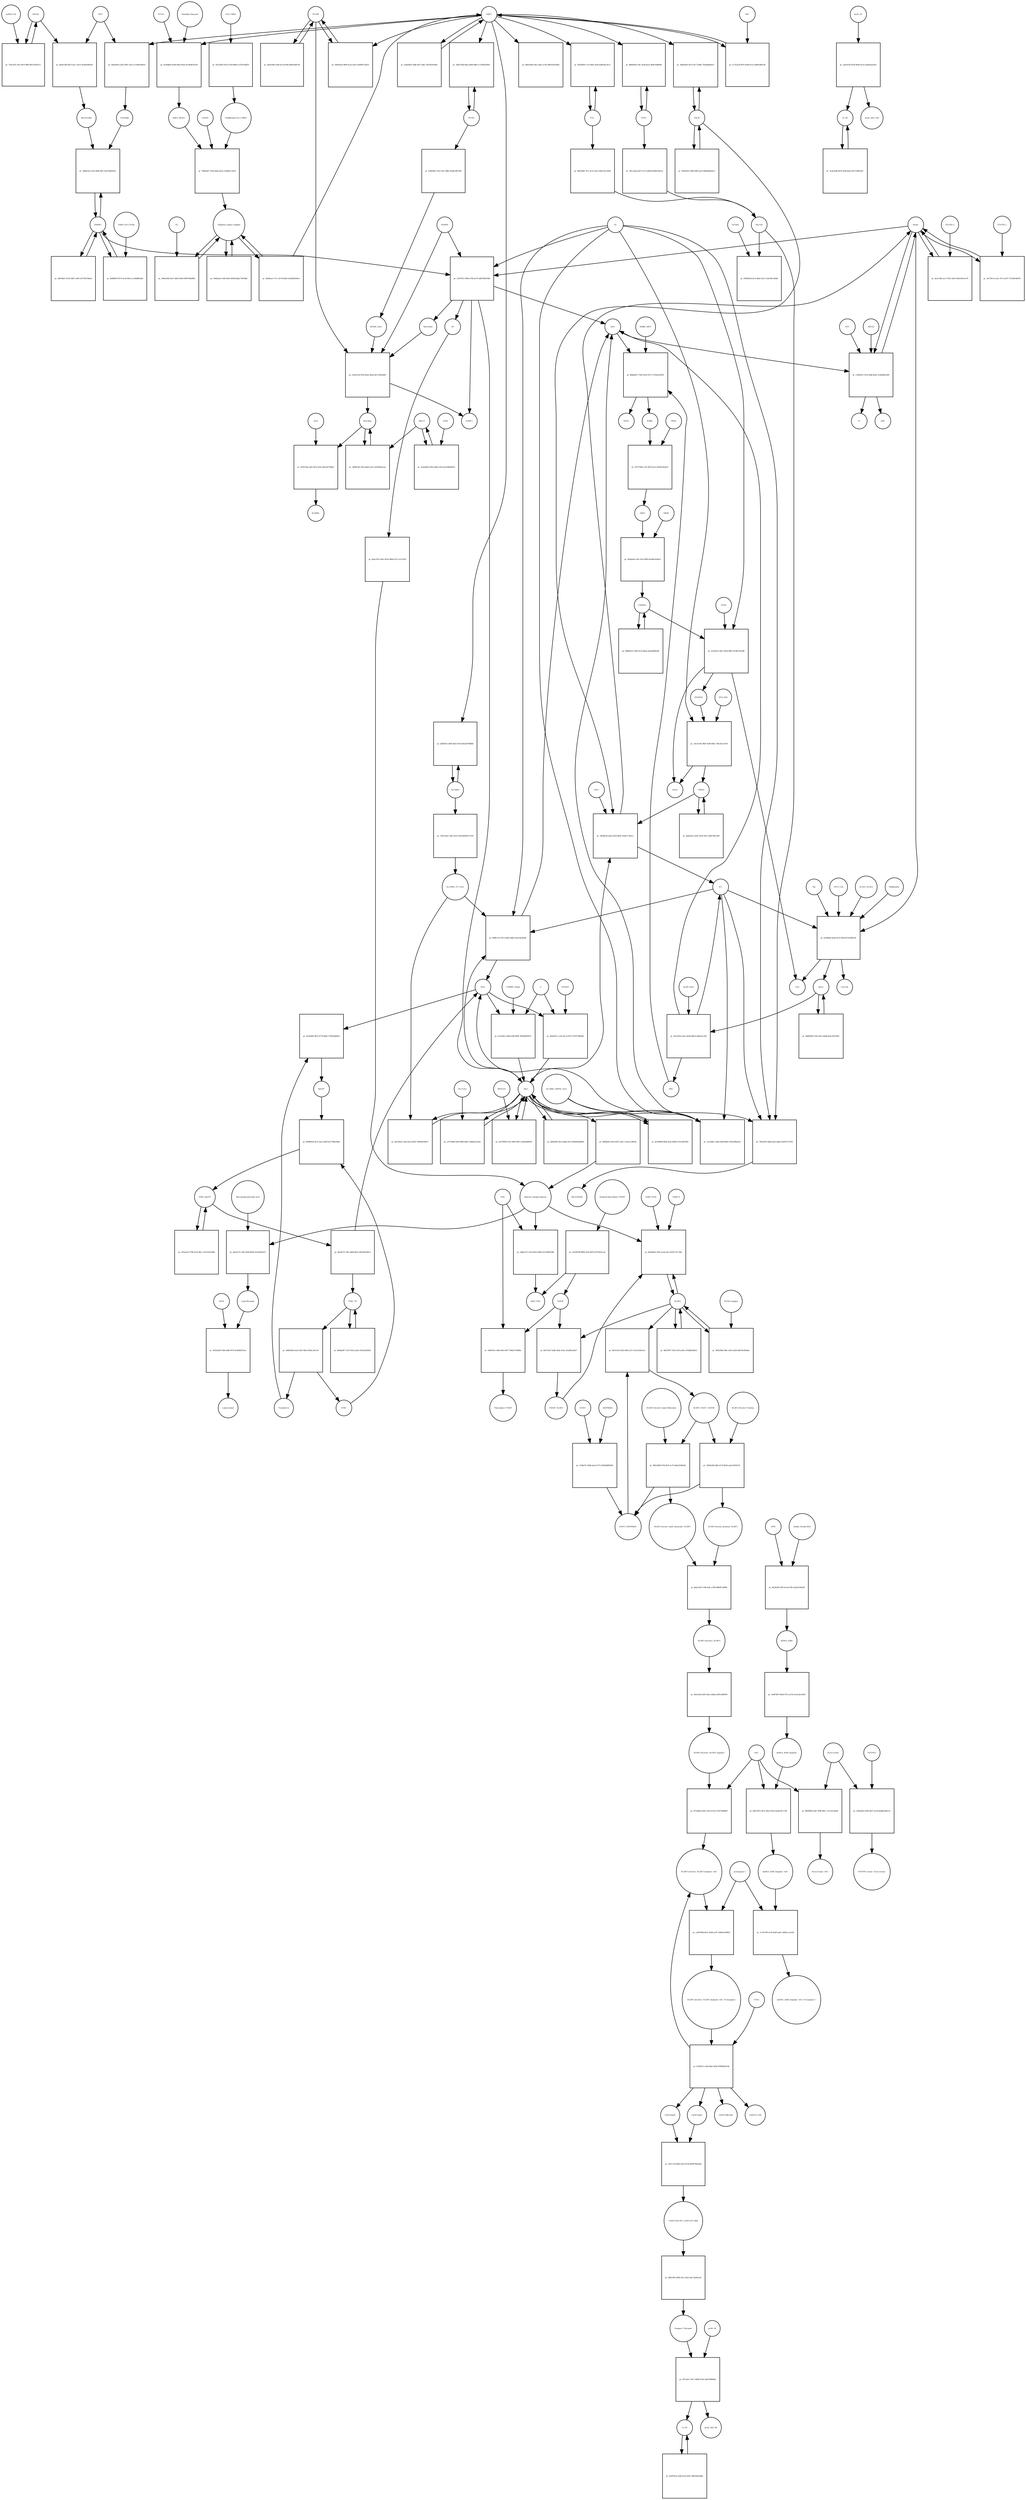 strict digraph  {
Heme [annotation="urn_miriam_obo.chebi_CHEBI%3A30413", bipartite=0, cls="simple chemical", fontsize=4, label=Heme, shape=circle];
"pr_523f7927-0994-47b6-be75-b4b7ff467b89" [annotation="", bipartite=1, cls=process, fontsize=4, label="pr_523f7927-0994-47b6-be75-b4b7ff467b89", shape=square];
Biliverdin [annotation="urn_miriam_obo.chebi_CHEBI%3A17033", bipartite=0, cls="simple chemical", fontsize=4, label=Biliverdin, shape=circle];
HMOX1 [annotation=urn_miriam_uniprot_P09601, bipartite=0, cls=macromolecule, fontsize=4, label=HMOX1, shape=circle];
O2 [annotation="urn_miriam_obo.chebi_CHEBI%3A15379", bipartite=0, cls="simple chemical", fontsize=4, label=O2, shape=circle];
NADPH [annotation="urn_miriam_obo.chebi_CHEBI%3A16474", bipartite=0, cls="simple chemical", fontsize=4, label=NADPH, shape=circle];
H2O [annotation="urn_miriam_obo.chebi_CHEBI%3A15377", bipartite=0, cls="simple chemical", fontsize=4, label=H2O, shape=circle];
"Fe2+" [annotation="urn_miriam_obo.chebi_CHEBI%3A29033", bipartite=0, cls="simple chemical", fontsize=4, label="Fe2+", shape=circle];
"NADP+" [annotation="urn_miriam_obo.chebi_CHEBI%3A18009", bipartite=0, cls="simple chemical", fontsize=4, label="NADP+", shape=circle];
CO [annotation="urn_miriam_obo.chebi_CHEBI%3A17245", bipartite=0, cls="simple chemical", fontsize=4, label=CO, shape=circle];
"pr_afce1382-ace7-4f12-9e91-926a30c6ce78" [annotation="", bipartite=1, cls=process, fontsize=4, label="pr_afce1382-ace7-4f12-9e91-926a30c6ce78", shape=square];
"FLVCR1-2" [annotation=urn_miriam_uniprot_Q9Y5Y0, bipartite=0, cls=macromolecule, fontsize=4, label="FLVCR1-2", shape=circle];
"pr_55d221a6-9109-4eb2-8eda-d9c78345afb0" [annotation="", bipartite=1, cls=process, fontsize=4, label="pr_55d221a6-9109-4eb2-8eda-d9c78345afb0", shape=square];
Bilirubin [annotation="urn_miriam_obo.chebi_CHEBI%3A16990", bipartite=0, cls="simple chemical", fontsize=4, label=Bilirubin, shape=circle];
BLVRB [annotation=urn_miriam_uniprot_P30043, bipartite=0, cls=macromolecule, fontsize=4, label=BLVRB, shape=circle];
"BLVRA_Zn2+" [annotation="urn_miriam_obo.chebi_CHEBI%3A29805|urn_miriam_uniprot_P53004", bipartite=0, cls=complex, fontsize=4, label="BLVRA_Zn2+", shape=circle];
"pr_390bf7db-241b-4dab-a3e5-5e5b3f0aa1ae" [annotation="", bipartite=1, cls=process, fontsize=4, label="pr_390bf7db-241b-4dab-a3e5-5e5b3f0aa1ae", shape=square];
ABCC1 [annotation=urn_miriam_uniprot_P02768, bipartite=0, cls=macromolecule, fontsize=4, label=ABCC1, shape=circle];
"pr_819237be-a4f2-407a-822e-68c4ef7546d1" [annotation="", bipartite=1, cls=process, fontsize=4, label="pr_819237be-a4f2-407a-822e-68c4ef7546d1", shape=square];
ALB [annotation=urn_miriam_uniprot_P02768, bipartite=0, cls=macromolecule, fontsize=4, label=ALB, shape=circle];
"ALB/BIL" [annotation="urn_miriam_uniprot_P02768|urn_miriam_obo.chebi_CHEBI%3A16990", bipartite=0, cls=complex, fontsize=4, label="ALB/BIL", shape=circle];
NRF2 [annotation="", bipartite=0, cls=macromolecule, fontsize=4, label=NRF2, shape=circle];
"pr_44ae85b3-e592-4967-a91e-211466149625" [annotation="", bipartite=1, cls=process, fontsize=4, label="pr_44ae85b3-e592-4967-a91e-211466149625", shape=square];
MAF [annotation=urn_miriam_uniprot_O75444, bipartite=0, cls=macromolecule, fontsize=4, label=MAF, shape=circle];
"Nrf2/Maf" [annotation="", bipartite=0, cls=complex, fontsize=4, label="Nrf2/Maf", shape=circle];
"pr_b4e0126b-0875-4ac1-a07e-9cfde456f293" [annotation="", bipartite=1, cls=process, fontsize=4, label="pr_b4e0126b-0875-4ac1-a07e-9cfde456f293", shape=square];
BACH1 [annotation=urn_miriam_uniprot_O14867, bipartite=0, cls=macromolecule, fontsize=4, label=BACH1, shape=circle];
"BACH1/Maf" [annotation="", bipartite=0, cls=complex, fontsize=4, label="BACH1/Maf", shape=circle];
"pr_7b3ce87a-3fcf-4b7f-98fb-9ff21545b7e1" [annotation="", bipartite=1, cls=process, fontsize=4, label="pr_7b3ce87a-3fcf-4b7f-98fb-9ff21545b7e1", shape=square];
"miRNA-155" [annotation=urn_miriam_ncbigene_406947, bipartite=0, cls="nucleic acid feature", fontsize=4, label="miRNA-155", shape=circle];
"pr_2bd6233e-e163-4fd6-9b57-b427d5ef024c" [annotation="", bipartite=1, cls=process, fontsize=4, label="pr_2bd6233e-e163-4fd6-9b57-b427d5ef024c", shape=square];
PRIN9 [annotation="urn_miriam_obo.chebi_CHEBI%3A15430", bipartite=0, cls="simple chemical", fontsize=4, label=PRIN9, shape=circle];
"pr_33f68e3b-a3b3-4238-9836-35a8c273d5c3" [annotation="", bipartite=1, cls=process, fontsize=4, label="pr_33f68e3b-a3b3-4238-9836-35a8c273d5c3", shape=square];
FECH [annotation=urn_miriam_uniprot_P22830, bipartite=0, cls=macromolecule, fontsize=4, label=FECH, shape=circle];
"Pb2+" [annotation="urn_miriam_obo.chebi_CHEBI%3A27889", bipartite=0, cls="simple chemical", fontsize=4, label="Pb2+", shape=circle];
"H+" [annotation="urn_miriam_obo.chebi_CHEBI%3A15378", bipartite=0, cls="simple chemical", fontsize=4, label="H+", shape=circle];
"SUCC-CoA" [annotation="urn_miriam_obo.chebi_CHEBI%3A57292", bipartite=0, cls="simple chemical", fontsize=4, label="SUCC-CoA", shape=circle];
"pr_0cf089ab-9aa8-4a76-9f83-ff124546fc85" [annotation="", bipartite=1, cls=process, fontsize=4, label="pr_0cf089ab-9aa8-4a76-9f83-ff124546fc85", shape=square];
dALA [annotation="urn_miriam_obo.chebi_CHEBI%3A356416", bipartite=0, cls="simple chemical", fontsize=4, label=dALA, shape=circle];
ALAS1_ALAS2 [annotation="urn_miriam_uniprot_P13196|urn_miriam_uniprot_P22557", bipartite=0, cls=complex, fontsize=4, label=ALAS1_ALAS2, shape=circle];
Panhematin [annotation="urn_miriam_obo.chebi_CHEBI%3A50385", bipartite=0, cls="simple chemical", fontsize=4, label=Panhematin, shape=circle];
Gly [annotation="urn_miriam_obo.chebi_CHEBI%3A57305", bipartite=0, cls="simple chemical", fontsize=4, label=Gly, shape=circle];
"CoA-SH" [annotation="urn_miriam_obo.chebi_CHEBI%3A15346", bipartite=0, cls="simple chemical", fontsize=4, label="CoA-SH", shape=circle];
CO2 [annotation="urn_miriam_obo.chebi_CHEBI%3A16526", bipartite=0, cls="simple chemical", fontsize=4, label=CO2, shape=circle];
"pr_b136d8eb-4548-4eba-99cb-4e14b4676c69" [annotation="", bipartite=1, cls=process, fontsize=4, label="pr_b136d8eb-4548-4eba-99cb-4e14b4676c69", shape=square];
KEAP1 [annotation=urn_miriam_uniprot_Q14145, bipartite=0, cls=macromolecule, fontsize=4, label=KEAP1, shape=circle];
NRF2_KEAP1 [annotation="urn_miriam_uniprot_Q14145|urn_miriam_uniprot_Q16236", bipartite=0, cls=complex, fontsize=4, label=NRF2_KEAP1, shape=circle];
"Dimethly fumarate" [annotation="urn_miriam_obo.chebi_CHEBI%3A76004", bipartite=0, cls="simple chemical", fontsize=4, label="Dimethly fumarate", shape=circle];
"Ubiquitin Ligase Complex" [annotation="urn_miriam_uniprot_Q14145|urn_miriam_uniprot_Q15843|urn_miriam_uniprot_Q13618|urn_miriam_uniprot_P62877|urn_miriam_uniprot_Q16236|urn_miriam_uniprot_P0CG48|urn_miriam_pubmed_19940261|urn_miriam_interpro_IPR000608", bipartite=0, cls=complex, fontsize=4, label="Ubiquitin Ligase Complex", shape=circle];
"pr_95dfaa4e-e3b6-401b-859d-64dac79d7b88" [annotation="", bipartite=1, cls=process, fontsize=4, label="pr_95dfaa4e-e3b6-401b-859d-64dac79d7b88", shape=square];
"pr_95a1d35e-a6e3-4a96-bf0b-fc4bbc8cc42f" [annotation="", bipartite=1, cls=process, fontsize=4, label="pr_95a1d35e-a6e3-4a96-bf0b-fc4bbc8cc42f", shape=square];
PBG [annotation="urn_miriam_obo.chebi_CHEBI%3A58126", bipartite=0, cls="simple chemical", fontsize=4, label=PBG, shape=circle];
"ALAD_Zn2+" [annotation="urn_miriam_uniprot_P13716|urn_miriam_obo.chebi_CHEBI%3A29105", bipartite=0, cls=complex, fontsize=4, label="ALAD_Zn2+", shape=circle];
"pr_8b6ba827-79e9-45c8-9273-17f5eb21d595" [annotation="", bipartite=1, cls=process, fontsize=4, label="pr_8b6ba827-79e9-45c8-9273-17f5eb21d595", shape=square];
HMBL [annotation="urn_miriam_obo.chebi_CHEBI%3A57845", bipartite=0, cls="simple chemical", fontsize=4, label=HMBL, shape=circle];
HMBS_DIPY [annotation="urn_miriam_obo.chebi_CHEBI%3A36319|urn_miriam_uniprot_P08397", bipartite=0, cls=complex, fontsize=4, label=HMBS_DIPY, shape=circle];
"NH4+" [annotation="urn_miriam_obo.chebi_CHEBI%3A28938", bipartite=0, cls="simple chemical", fontsize=4, label="NH4+", shape=circle];
"pr_d7077069-c105-4874-9ccf-6439553fed19" [annotation="", bipartite=1, cls=process, fontsize=4, label="pr_d7077069-c105-4874-9ccf-6439553fed19", shape=square];
URO3 [annotation="urn_miriam_obo.chebi_CHEBI%3A15437", bipartite=0, cls="simple chemical", fontsize=4, label=URO3, shape=circle];
UROS [annotation=urn_miriam_uniprot_P10746, bipartite=0, cls=macromolecule, fontsize=4, label=UROS, shape=circle];
"pr_043beda3-cf0c-43cf-80f0-dc00bc62d0cd" [annotation="", bipartite=1, cls=process, fontsize=4, label="pr_043beda3-cf0c-43cf-80f0-dc00bc62d0cd", shape=square];
COPRO3 [annotation="urn_miriam_obo.chebi_CHEBI%3A15439", bipartite=0, cls="simple chemical", fontsize=4, label=COPRO3, shape=circle];
UROD [annotation=urn_miriam_uniprot_P06132, bipartite=0, cls=macromolecule, fontsize=4, label=UROD, shape=circle];
"pr_5523a9c3-9d11-48cd-8897-8c4bf73fc486" [annotation="", bipartite=1, cls=process, fontsize=4, label="pr_5523a9c3-9d11-48cd-8897-8c4bf73fc486", shape=square];
PPGEN9 [annotation="urn_miriam_obo.chebi_CHEBI%3A15435", bipartite=0, cls="simple chemical", fontsize=4, label=PPGEN9, shape=circle];
CPOX [annotation=urn_miriam_uniprot_P36551, bipartite=0, cls=macromolecule, fontsize=4, label=CPOX, shape=circle];
H2O2 [annotation="urn_miriam_obo.chebi_CHEBI%3A16240", bipartite=0, cls="simple chemical", fontsize=4, label=H2O2, shape=circle];
"pr_1d11ac9b-38d7-4e86-8dee-7d6c26ca7614" [annotation="", bipartite=1, cls=process, fontsize=4, label="pr_1d11ac9b-38d7-4e86-8dee-7d6c26ca7614", shape=square];
PPO_FAD [annotation="urn_miriam_obo.chebi_CHEBI%3A16238|urn_miriam_uniprot_P50336", bipartite=0, cls=complex, fontsize=4, label=PPO_FAD, shape=circle];
"pr_2a4b3b03-2bd8-4ef7-abbc-203592910f0e" [annotation="", bipartite=1, cls=process, fontsize=4, label="pr_2a4b3b03-2bd8-4ef7-abbc-203592910f0e", shape=square];
"pr_6b000650-2302-4dc2-b448-4adc2f076562" [annotation="", bipartite=1, cls="uncertain process", fontsize=4, label="pr_6b000650-2302-4dc2-b448-4adc2f076562", shape=square];
"pr_08b8b102-23b9-4133-8ba6-aba5b00f6ed6" [annotation="", bipartite=1, cls="uncertain process", fontsize=4, label="pr_08b8b102-23b9-4133-8ba6-aba5b00f6ed6", shape=square];
"pr_da4a9e21-d391-4416-95ec-6d2676bc3ff0" [annotation="", bipartite=1, cls="uncertain process", fontsize=4, label="pr_da4a9e21-d391-4416-95ec-6d2676bc3ff0", shape=square];
"Poly-unsaturated fatty acid" [annotation="urn_miriam_obo.chebi_CHEBI%3A26208", bipartite=0, cls="simple chemical", fontsize=4, label="Poly-unsaturated fatty acid", shape=circle];
"pr_dee0c27c-43fa-4f50-8b58-1b31d3f2af31" [annotation="", bipartite=1, cls=process, fontsize=4, label="pr_dee0c27c-43fa-4f50-8b58-1b31d3f2af31", shape=square];
"Lipid Peroxide" [annotation="urn_miriam_obo.chebi_CHEBI%3A61051", bipartite=0, cls="simple chemical", fontsize=4, label="Lipid Peroxide", shape=circle];
"Reactive Oxygen Species" [annotation="urn_miriam_obo.chebi_CHEBI%3A26523", bipartite=0, cls="simple chemical", fontsize=4, label="Reactive Oxygen Species", shape=circle];
"pr_79dc853f-a6bd-43af-adb6-e03932710728" [annotation="", bipartite=1, cls=process, fontsize=4, label="pr_79dc853f-a6bd-43af-adb6-e03932710728", shape=square];
"Fe(3+)O(OH)" [annotation="urn_miriam_obo.chebi_CHEBI%3A78619", bipartite=0, cls="simple chemical", fontsize=4, label="Fe(3+)O(OH)", shape=circle];
Ferritin [annotation=urn_miriam_uniprot_P02794, bipartite=0, cls=complex, fontsize=4, label=Ferritin, shape=circle];
"pr_d012943a-18af-4ea5-bd7b-7d9902654e07" [annotation="", bipartite=1, cls=process, fontsize=4, label="pr_d012943a-18af-4ea5-bd7b-7d9902654e07", shape=square];
"SLC40A1_CP_Cu2+" [annotation="urn_miriam_uniprot_P00450|urn_miriam_uniprot_Q9NP59|urn_miriam_obo.chebi_CHEBI%3A29036", bipartite=0, cls=complex, fontsize=4, label="SLC40A1_CP_Cu2+", shape=circle];
"pr_0686c7e5-507a-4d20-bd6d-3a0124a3bedf" [annotation="", bipartite=1, cls=process, fontsize=4, label="pr_0686c7e5-507a-4d20-bd6d-3a0124a3bedf", shape=square];
"Fe3+" [annotation="urn_miriam_obo.chebi_CHEBI%3A29034", bipartite=0, cls="simple chemical", fontsize=4, label="Fe3+", shape=circle];
SLC40A1 [annotation=urn_miriam_ncbigene_30061, bipartite=0, cls="nucleic acid feature", fontsize=4, label=SLC40A1, shape=circle];
"pr_d2f828e1-d56f-4def-b350-a8ea8578b86b" [annotation="", bipartite=1, cls=process, fontsize=4, label="pr_d2f828e1-d56f-4def-b350-a8ea8578b86b", shape=square];
FTH1 [annotation=urn_miriam_ncbigene_2495, bipartite=0, cls="nucleic acid feature", fontsize=4, label=FTH1, shape=circle];
"pr_d8f693b4-cdf1-4cd6-ba2e-d69e16dffb64" [annotation="", bipartite=1, cls=process, fontsize=4, label="pr_d8f693b4-cdf1-4cd6-ba2e-d69e16dffb64", shape=square];
FTL [annotation=urn_miriam_ncbigene_2512, bipartite=0, cls="nucleic acid feature", fontsize=4, label=FTL, shape=circle];
"pr_5b545f84-7c14-4bfe-a628-4a8f50acde11" [annotation="", bipartite=1, cls=process, fontsize=4, label="pr_5b545f84-7c14-4bfe-a628-4a8f50acde11", shape=square];
"pr_29cca5ba-d427-4172-a808-fe09d210b31a" [annotation="", bipartite=1, cls=process, fontsize=4, label="pr_29cca5ba-d427-4172-a808-fe09d210b31a", shape=square];
"pr_6bd5280f-707c-4c15-a6ca-89ace4c1fe66" [annotation="", bipartite=1, cls=process, fontsize=4, label="pr_6bd5280f-707c-4c15-a6ca-89ace4c1fe66", shape=square];
"pr_83db18d3-a67e-4477-b08e-74a9da688cb7" [annotation="", bipartite=1, cls=process, fontsize=4, label="pr_83db18d3-a67e-4477-b08e-74a9da688cb7", shape=square];
"pr_fd01d545-c680-49f6-aac4-9bd83d6ede1e" [annotation="", bipartite=1, cls=process, fontsize=4, label="pr_fd01d545-c680-49f6-aac4-9bd83d6ede1e", shape=square];
"pr_09918b27-6310-4d07-a493-e6755972bba4" [annotation="", bipartite=1, cls=process, fontsize=4, label="pr_09918b27-6310-4d07-a493-e6755972bba4", shape=square];
BLVRA [annotation=urn_miriam_ncbigene_644, bipartite=0, cls="nucleic acid feature", fontsize=4, label=BLVRA, shape=circle];
"pr_28e672d6-0daa-4469-b8f4-1c10362e9954" [annotation="", bipartite=1, cls=process, fontsize=4, label="pr_28e672d6-0daa-4469-b8f4-1c10362e9954", shape=square];
"pr_60b39a1b-0649-4ca5-ba55-43409f7cb424" [annotation="", bipartite=1, cls=process, fontsize=4, label="pr_60b39a1b-0649-4ca5-ba55-43409f7cb424", shape=square];
"pr_a891e0df-5a48-4ce4-b186-b8f5fe4bf79a" [annotation="", bipartite=1, cls=process, fontsize=4, label="pr_a891e0df-5a48-4ce4-b186-b8f5fe4bf79a", shape=square];
"pr_43405bf3-76e5-41fc-988c-f6abe18b73b9" [annotation="", bipartite=1, cls=process, fontsize=4, label="pr_43405bf3-76e5-41fc-988c-f6abe18b73b9", shape=square];
"pr_53b7ea6e-c58e-431f-a328-bf59f43c7939" [annotation="", bipartite=1, cls=process, fontsize=4, label="pr_53b7ea6e-c58e-431f-a328-bf59f43c7939", shape=square];
"pr_916695a8-d1c0-4bee-b31c-524c9bc3a968" [annotation="", bipartite=1, cls=process, fontsize=4, label="pr_916695a8-d1c0-4bee-b31c-524c9bc3a968", shape=square];
NCOA4 [annotation=urn_miriam_uniprot_Q13772, bipartite=0, cls=macromolecule, fontsize=4, label=NCOA4, shape=circle];
"pr_01a1b9ce-0366-42bf-8f09-782b40982672" [annotation="", bipartite=1, cls=process, fontsize=4, label="pr_01a1b9ce-0366-42bf-8f09-782b40982672", shape=square];
CYBRD1_Heme [annotation="urn_miriam_uniprot_Q53TN4|urn_miriam_obo.chebi_CHEBI%3A30413", bipartite=0, cls=complex, fontsize=4, label=CYBRD1_Heme, shape=circle];
"e-" [annotation="urn_miriam_obo.chebi_CHEBI%3A10545", bipartite=0, cls="simple chemical", fontsize=4, label="e-", shape=circle];
"pr_1977666b-5af9-49b9-840e-33dbadcf243d" [annotation="", bipartite=1, cls=process, fontsize=4, label="pr_1977666b-5af9-49b9-840e-33dbadcf243d", shape=square];
SLC11A2 [annotation=urn_miriam_uniprot_P49281, bipartite=0, cls=macromolecule, fontsize=4, label=SLC11A2, shape=circle];
"pr_093e0260-7046-4d8f-957b-b33b46f535ca" [annotation="", bipartite=1, cls=process, fontsize=4, label="pr_093e0260-7046-4d8f-957b-b33b46f535ca", shape=square];
"Lipid alcohol" [annotation="urn_miriam_obo.chebi_CHEBI%3A24026", bipartite=0, cls="simple chemical", fontsize=4, label="Lipid alcohol", shape=circle];
GPX4 [annotation=urn_miriam_uniprot_P36969, bipartite=0, cls=macromolecule, fontsize=4, label=GPX4, shape=circle];
"pr_3bd98f50-9574-4c30-84ca-ec20668fc8fe" [annotation="", bipartite=1, cls=process, fontsize=4, label="pr_3bd98f50-9574-4c30-84ca-ec20668fc8fe", shape=square];
"SARS-CoV-2 Orf3a" [annotation="urn_miriam_uniprot_P0DTC3|urn_miriam_taxonomy_2697049", bipartite=0, cls=macromolecule, fontsize=4, label="SARS-CoV-2 Orf3a", shape=circle];
"pr_699be9ef-441d-4d75-a2bc-1c6ac2c9dcb6" [annotation="", bipartite=1, cls=process, fontsize=4, label="pr_699be9ef-441d-4d75-a2bc-1c6ac2c9dcb6", shape=square];
"pr_0e3e9abf-07b6-43d6-a7b2-6c612885d93d" [annotation="", bipartite=1, cls=process, fontsize=4, label="pr_0e3e9abf-07b6-43d6-a7b2-6c612885d93d", shape=square];
Orf9c [annotation=urn_miriam_taxonomy_2697049, bipartite=0, cls=macromolecule, fontsize=4, label=Orf9c, shape=circle];
CUL3_RBX1 [annotation="urn_miriam_uniprot_Q13618|urn_miriam_uniprot_P62877", bipartite=0, cls=complex, fontsize=4, label=CUL3_RBX1, shape=circle];
"pr_051f2485-e653-47e8-8b9d-1a7b70c0df3f" [annotation="", bipartite=1, cls=process, fontsize=4, label="pr_051f2485-e653-47e8-8b9d-1a7b70c0df3f", shape=square];
"Neddylated CUL3_RBX1" [annotation="urn_miriam_uniprot_Q15843|urn_miriam_uniprot_Q13618|urn_miriam_uniprot_P62877", bipartite=0, cls=complex, fontsize=4, label="Neddylated CUL3_RBX1", shape=circle];
"pr_d6616568-a4ec-4de3-a74a-089162019dd2" [annotation="", bipartite=1, cls=process, fontsize=4, label="pr_d6616568-a4ec-4de3-a74a-089162019dd2", shape=square];
"pr_7b8e6a67-2029-4ada-9ed1-e344d5cca6cd" [annotation="", bipartite=1, cls=process, fontsize=4, label="pr_7b8e6a67-2029-4ada-9ed1-e344d5cca6cd", shape=square];
CAND1 [annotation=urn_miriam_uniprot_Q86VP6, bipartite=0, cls=macromolecule, fontsize=4, label=CAND1, shape=circle];
E2 [annotation=urn_miriam_interpro_IPR000608, bipartite=0, cls=macromolecule, fontsize=4, label=E2, shape=circle];
"pr_566dc40b-9a27-4863-b200-f009798afd09" [annotation="", bipartite=1, cls=process, fontsize=4, label="pr_566dc40b-9a27-4863-b200-f009798afd09", shape=square];
"pr_ec791e29-067f-4c88-b7e3-ad08148f5c9f" [annotation="", bipartite=1, cls=process, fontsize=4, label="pr_ec791e29-067f-4c88-b7e3-ad08148f5c9f", shape=square];
PKC [annotation="urn_miriam_pubmed_12198130|urn_miriam_interpro_IPR012233", bipartite=0, cls=macromolecule, fontsize=4, label=PKC, shape=circle];
"pr_26178c5e-e2ec-4713-a457-7310281db7f0" [annotation="", bipartite=1, cls=process, fontsize=4, label="pr_26178c5e-e2ec-4713-a457-7310281db7f0", shape=square];
"FLVCR1-1" [annotation=urn_miriam_uniprot_Q9Y5Y0, bipartite=0, cls=macromolecule, fontsize=4, label="FLVCR1-1", shape=circle];
"pr_c50463e1-974e-40df-8a9e-5cde880a5e8f" [annotation="", bipartite=1, cls=process, fontsize=4, label="pr_c50463e1-974e-40df-8a9e-5cde880a5e8f", shape=square];
ABCG2 [annotation=urn_miriam_uniprot_Q9UNQ0, bipartite=0, cls="macromolecule multimer", fontsize=4, label=ABCG2, shape=circle];
ATP [annotation="urn_miriam_obo.chebi_CHEBI%3A30616", bipartite=0, cls="simple chemical", fontsize=4, label=ATP, shape=circle];
Pi [annotation="urn_miriam_obo.chebi_CHEBI%3A18367", bipartite=0, cls="simple chemical", fontsize=4, label=Pi, shape=circle];
ADP [annotation="urn_miriam_obo.chebi_CHEBI%3A456216", bipartite=0, cls="simple chemical", fontsize=4, label=ADP, shape=circle];
"pr_621f9908-0964-4a2e-84d0-fc7bc4287665" [annotation="", bipartite=1, cls=process, fontsize=4, label="pr_621f9908-0964-4a2e-84d0-fc7bc4287665", shape=square];
"SLC40A1_HEPH_Cu2+" [annotation="urn_miriam_uniprot_Q9BQS7|urn_miriam_uniprot_Q9NP59|urn_miriam_obo.chebi_CHEBI%3A28694", bipartite=0, cls=complex, fontsize=4, label="SLC40A1_HEPH_Cu2+", shape=circle];
"pr_ce1ab8ec-3ab8-4e4d-88b1-4339cdfbe0a5" [annotation="", bipartite=1, cls=process, fontsize=4, label="pr_ce1ab8ec-3ab8-4e4d-88b1-4339cdfbe0a5", shape=square];
"pr_433afb85-db70-4776-8b65-17fb924db935" [annotation="", bipartite=1, cls=process, fontsize=4, label="pr_433afb85-db70-4776-8b65-17fb924db935", shape=square];
Transferrin [annotation=urn_miriam_uniprot_P02787, bipartite=0, cls=macromolecule, fontsize=4, label=Transferrin, shape=circle];
holoTF [annotation="urn_miriam_uniprot_P02787|urn_miriam_obo.chebi_CHEBI%3A29034", bipartite=0, cls=complex, fontsize=4, label=holoTF, shape=circle];
TFRC [annotation=urn_miriam_uniprot_P02786, bipartite=0, cls="macromolecule multimer", fontsize=4, label=TFRC, shape=circle];
"pr_960809d3-0a7e-4aca-83f8-d2c799da2bd6" [annotation="", bipartite=1, cls=process, fontsize=4, label="pr_960809d3-0a7e-4aca-83f8-d2c799da2bd6", shape=square];
TFRC_holoTF [annotation="urn_miriam_uniprot_P02787|urn_miriam_obo.chebi_CHEBI%3A29034|urn_miriam_uniprot_P02786", bipartite=0, cls=complex, fontsize=4, label=TFRC_holoTF, shape=circle];
"pr_307aee41-f798-4322-8fec-c97e35523089" [annotation="", bipartite=1, cls=process, fontsize=4, label="pr_307aee41-f798-4322-8fec-c97e35523089", shape=square];
"pr_08cd0727-5ffa-469d-bb12-45055919dfc3" [annotation="", bipartite=1, cls=process, fontsize=4, label="pr_08cd0727-5ffa-469d-bb12-45055919dfc3", shape=square];
TFRC_TF [annotation="urn_miriam_uniprot_P02787|urn_miriam_uniprot_P02786", bipartite=0, cls=complex, fontsize=4, label=TFRC_TF, shape=circle];
"pr_492b267c-1c65-42c3-8374-3761f74964d0" [annotation="", bipartite=1, cls=process, fontsize=4, label="pr_492b267c-1c65-42c3-8374-3761f74964d0", shape=square];
STEAP3 [annotation=urn_miriam_uniprot_Q658P3, bipartite=0, cls=macromolecule, fontsize=4, label=STEAP3, shape=circle];
"pr_dc070699-c913-4962-9ff2-c5a6e6b965d7" [annotation="", bipartite=1, cls=process, fontsize=4, label="pr_dc070699-c913-4962-9ff2-c5a6e6b965d7", shape=square];
MCOLN1 [annotation=urn_miriam_uniprot_Q9GZU1, bipartite=0, cls=macromolecule, fontsize=4, label=MCOLN1, shape=circle];
"pr_d0b283f2-0fc9-4d4a-8a7d-094d39a408ed" [annotation="", bipartite=1, cls=process, fontsize=4, label="pr_d0b283f2-0fc9-4d4a-8a7d-094d39a408ed", shape=square];
"pr_be68a087-7e87-4525-a9a4-23f35a839d16" [annotation="", bipartite=1, cls=process, fontsize=4, label="pr_be68a087-7e87-4525-a9a4-23f35a839d16", shape=square];
"pr_a49d356d-5ea0-42b7-8fe4-93f8c3efc351" [annotation="", bipartite=1, cls=process, fontsize=4, label="pr_a49d356d-5ea0-42b7-8fe4-93f8c3efc351", shape=square];
"pr_3bd3faa1-171c-4178-8a96-e3a0482294e4" [annotation="", bipartite=1, cls=process, fontsize=4, label="pr_3bd3faa1-171c-4178-8a96-e3a0482294e4", shape=square];
"Oxidized thioredoxin_TXNIP" [annotation="urn_miriam_uniprot_P10599|urn_miriam_uniprot_Q9H3M7", bipartite=0, cls=complex, fontsize=4, label="Oxidized thioredoxin_TXNIP", shape=circle];
"pr_43189798-8999-435f-9876-91f7faf2eca4" [annotation="", bipartite=1, cls=process, fontsize=4, label="pr_43189798-8999-435f-9876-91f7faf2eca4", shape=square];
TXNIP [annotation=urn_miriam_uniprot_Q9H3M7, bipartite=0, cls=macromolecule, fontsize=4, label=TXNIP, shape=circle];
"2xHC-TXN" [annotation=urn_miriam_uniprot_P10599, bipartite=0, cls=macromolecule, fontsize=4, label="2xHC-TXN", shape=circle];
NLRP3 [annotation=urn_miriam_uniprot_Q96P20, bipartite=0, cls=macromolecule, fontsize=4, label=NLRP3, shape=circle];
"pr_3f8229db-59bc-4e05-ad24-64b701d936ab" [annotation="", bipartite=1, cls=process, fontsize=4, label="pr_3f8229db-59bc-4e05-ad24-64b701d936ab", shape=square];
"Nf-KB Complex" [annotation="urn_miriam_uniprot_P19838|urn_miriam_uniprot_Q04206|urn_miriam_uniprot_Q00653", bipartite=0, cls=complex, fontsize=4, label="Nf-KB Complex", shape=circle];
"pr_46b7f907-5433-427d-a64c-b7d2f8a64812" [annotation="", bipartite=1, cls=process, fontsize=4, label="pr_46b7f907-5433-427d-a64c-b7d2f8a64812", shape=square];
TXN [annotation=urn_miriam_uniprot_P10599, bipartite=0, cls=macromolecule, fontsize=4, label=TXN, shape=circle];
"pr_a0bbc227-c916-4b52-9440-d7533069199e" [annotation="", bipartite=1, cls=process, fontsize=4, label="pr_a0bbc227-c916-4b52-9440-d7533069199e", shape=square];
"pr_43861f5e-c884-44c0-9d77-98d317f3896e" [annotation="", bipartite=1, cls=process, fontsize=4, label="pr_43861f5e-c884-44c0-9d77-98d317f3896e", shape=square];
Thioredoxin_TXNIP [annotation="urn_miriam_uniprot_P10599|urn_miriam_uniprot_Q9H3M7", bipartite=0, cls=complex, fontsize=4, label=Thioredoxin_TXNIP, shape=circle];
HSP90AB1 [annotation=urn_miriam_uniprot_P08238, bipartite=0, cls=macromolecule, fontsize=4, label=HSP90AB1, shape=circle];
"pr_c108a7f1-4084-4aa2-b172-8290d4885b99" [annotation="", bipartite=1, cls=process, fontsize=4, label="pr_c108a7f1-4084-4aa2-b172-8290d4885b99", shape=square];
SUGT1 [annotation=urn_miriam_uniprot_Q9Y2Z0, bipartite=0, cls=macromolecule, fontsize=4, label=SUGT1, shape=circle];
SUGT1_HSP90AB1 [annotation="urn_miriam_uniprot_P08238|urn_miriam_uniprot_Q9Y2Z0", bipartite=0, cls=complex, fontsize=4, label=SUGT1_HSP90AB1, shape=circle];
"pr_8013cf2f-2624-4d9f-a257-a1bc20342c01" [annotation="", bipartite=1, cls=process, fontsize=4, label="pr_8013cf2f-2624-4d9f-a257-a1bc20342c01", shape=square];
NLRP3_SUGT1_HSP90 [annotation="urn_miriam_uniprot_P08238|urn_miriam_uniprot_Q96P20|urn_miriam_uniprot_Q9Y2Z0", bipartite=0, cls=complex, fontsize=4, label=NLRP3_SUGT1_HSP90, shape=circle];
"pr_b027e267-d28e-40dc-9cdc-e5af9fae4d37" [annotation="", bipartite=1, cls=process, fontsize=4, label="pr_b027e267-d28e-40dc-9cdc-e5af9fae4d37", shape=square];
TXNIP_NLRP3 [annotation="urn_miriam_uniprot_Q9H3M7|urn_miriam_uniprot_Q96P20", bipartite=0, cls=complex, fontsize=4, label=TXNIP_NLRP3, shape=circle];
"NLRP3 Elicitor Proteins" [annotation="urn_miriam_uniprot_P05067|urn_miriam_uniprot_P09616", bipartite=0, cls=macromolecule, fontsize=4, label="NLRP3 Elicitor Proteins", shape=circle];
"pr_5269cb99-bdf2-417d-8b20-eabc30d7b191" [annotation="", bipartite=1, cls=process, fontsize=4, label="pr_5269cb99-bdf2-417d-8b20-eabc30d7b191", shape=square];
"NLRP3 elicitor proteins_NLRP3" [annotation="urn_miriam_uniprot_P09616|urn_miriam_uniprot_P05067|urn_miriam_uniprot_Q96P20", bipartite=0, cls=complex, fontsize=4, label="NLRP3 elicitor proteins_NLRP3", shape=circle];
"NLRP3 Elicitor Small Molecules" [annotation="urn_miriam_obo.chebi_CHEBI%3A46661|urn_miriam_obo.chebi_CHEBI%3A16336|urn_miriam_obo.chebi_CHEBI%3A30563", bipartite=0, cls="simple chemical", fontsize=4, label="NLRP3 Elicitor Small Molecules", shape=circle];
"pr_8d033608-67fd-4b7f-ac79-a8fa291865dc" [annotation="", bipartite=1, cls=process, fontsize=4, label="pr_8d033608-67fd-4b7f-ac79-a8fa291865dc", shape=square];
"NLRP3 elicitor small molecules_NLRP3" [annotation="urn_miriam_obo.chebi_CHEBI%3A46661|urn_miriam_obo.chebi_CHEBI%3A16336|urn_miriam_obo.chebi_CHEBI%3A30563|urn_miriam_uniprot_Q96P20", bipartite=0, cls=complex, fontsize=4, label="NLRP3 elicitor small molecules_NLRP3", shape=circle];
"pr_bda3c42f-7c88-4e6c-a7b0-898effc3b885" [annotation="", bipartite=1, cls=process, fontsize=4, label="pr_bda3c42f-7c88-4e6c-a7b0-898effc3b885", shape=square];
"NLRP3 elicitors_NLRP3" [annotation="urn_miriam_uniprot_P05067|urn_miriam_uniprot_P09616|urn_miriam_uniprot_P08238|urn_miriam_uniprot_Q96P20|urn_miriam_uniprot_Q9Y2Z0|urn_miriam_obo.chebi_CHEBI%3A46661|urn_miriam_obo.chebi_CHEBI%3A16336|urn_miriam_obo.chebi_CHEBI%3A30563", bipartite=0, cls=complex, fontsize=4, label="NLRP3 elicitors_NLRP3", shape=circle];
"pr_3bcf2a5d-a843-4bce-bbdd-a28fce0d9249" [annotation="", bipartite=1, cls=process, fontsize=4, label="pr_3bcf2a5d-a843-4bce-bbdd-a28fce0d9249", shape=square];
"NLRP3 elicitors_NLRP3 oligomer" [annotation="urn_miriam_obo.chebi_CHEBI%3A36080", bipartite=0, cls="complex multimer", fontsize=4, label="NLRP3 elicitors_NLRP3 oligomer", shape=circle];
"pr_d75a68cd-4501-42e3-b7ed-27d5720480d7" [annotation="", bipartite=1, cls=process, fontsize=4, label="pr_d75a68cd-4501-42e3-b7ed-27d5720480d7", shape=square];
ASC [annotation=urn_miriam_uniprot_Q9ULZ3, bipartite=0, cls=macromolecule, fontsize=4, label=ASC, shape=circle];
"NLRP3 elicitors_NLRP3 oligomer_ASC" [annotation="urn_miriam_uniprot_Q9ULZ3|urn_miriam_obo.chebi_CHEBI%3A36080", bipartite=0, cls="complex multimer", fontsize=4, label="NLRP3 elicitors_NLRP3 oligomer_ASC", shape=circle];
"pr_c28070b8-823c-454d-ac87-5448ec059829" [annotation="", bipartite=1, cls=process, fontsize=4, label="pr_c28070b8-823c-454d-ac87-5448ec059829", shape=square];
"proCaspase-1" [annotation=urn_miriam_uniprot_P29466, bipartite=0, cls=macromolecule, fontsize=4, label="proCaspase-1", shape=circle];
"NLRP3 elicitors_NLRP3 oligomer_ASC_Procaspase1" [annotation="urn_miriam_uniprot_P29466|urn_miriam_uniprot_Q9ULZ3", bipartite=0, cls="complex multimer", fontsize=4, label="NLRP3 elicitors_NLRP3 oligomer_ASC_Procaspase1", shape=circle];
"pr_98509f8e-a067-4f06-9f6c-c37ce5c4426e" [annotation="", bipartite=1, cls=process, fontsize=4, label="pr_98509f8e-a067-4f06-9f6c-c37ce5c4426e", shape=square];
"Pyrin trimer" [annotation=urn_miriam_uniprot_O15553, bipartite=0, cls=complex, fontsize=4, label="Pyrin trimer", shape=circle];
"Pyrin trimer_ASC" [annotation="urn_miriam_uniprot_O15553|urn_miriam_uniprot_Q9ULZ3", bipartite=0, cls=complex, fontsize=4, label="Pyrin trimer_ASC", shape=circle];
"pr_e38cbe62-e995-4837-aa18-8abbb1b6fc1b" [annotation="", bipartite=1, cls=process, fontsize=4, label="pr_e38cbe62-e995-4837-aa18-8abbb1b6fc1b", shape=square];
PSTPIP1 [annotation=urn_miriam_uniprot_O43586, bipartite=0, cls="macromolecule multimer", fontsize=4, label=PSTPIP1, shape=circle];
"PSTPIP1 trimer_Pyrin trimer" [annotation="urn_miriam_uniprot_O15553|urn_miriam_uniprot_O43586", bipartite=0, cls=complex, fontsize=4, label="PSTPIP1 trimer_Pyrin trimer", shape=circle];
"Double Strand DNA" [annotation="urn_miriam_obo.chebi_CHEBI%3A16991", bipartite=0, cls="simple chemical", fontsize=4, label="Double Strand DNA", shape=circle];
"pr_8fa3b343-0f2f-4ce4-b79b-32ab214da5f0" [annotation="", bipartite=1, cls=process, fontsize=4, label="pr_8fa3b343-0f2f-4ce4-b79b-32ab214da5f0", shape=square];
dsDNA_AIM2 [annotation="urn_miriam_obo.chebi_CHEBI%3A16991|urn_miriam_uniprot_O14862", bipartite=0, cls=complex, fontsize=4, label=dsDNA_AIM2, shape=circle];
AIM2 [annotation=urn_miriam_uniprot_O14862, bipartite=0, cls=macromolecule, fontsize=4, label=AIM2, shape=circle];
"pr_3a9d7b87-8e6d-472c-aa76-e2cbcda1d302" [annotation="", bipartite=1, cls=process, fontsize=4, label="pr_3a9d7b87-8e6d-472c-aa76-e2cbcda1d302", shape=square];
"dsDNA_AIM2 oligomer" [annotation="urn_miriam_obo.chebi_CHEBI%3A36080", bipartite=0, cls=complex, fontsize=4, label="dsDNA_AIM2 oligomer", shape=circle];
"pr_9b67567e-907e-44a3-9554-6aa8a78c17da" [annotation="", bipartite=1, cls=process, fontsize=4, label="pr_9b67567e-907e-44a3-9554-6aa8a78c17da", shape=square];
"dsDNA_AIM2 oligomer_ASC" [annotation="urn_miriam_obo.chebi_CHEBI%3A36080|urn_miriam_uniprot_Q9ULZ3", bipartite=0, cls=complex, fontsize=4, label="dsDNA_AIM2 oligomer_ASC", shape=circle];
"pr_11101789-e139-4b20-ade2-366d1ccee530" [annotation="", bipartite=1, cls=process, fontsize=4, label="pr_11101789-e139-4b20-ade2-366d1ccee530", shape=square];
"dsDNA_AIM2 oligomer_ASC_Procaspase-1" [annotation="", bipartite=0, cls=complex, fontsize=4, label="dsDNA_AIM2 oligomer_ASC_Procaspase-1", shape=circle];
"pr_f5338e51-e5bf-48ae-8abf-0308962bcf3b" [annotation="", bipartite=1, cls=process, fontsize=4, label="pr_f5338e51-e5bf-48ae-8abf-0308962bcf3b", shape=square];
"CASP1(p20)" [annotation=urn_miriam_uniprot_P29466, bipartite=0, cls=macromolecule, fontsize=4, label="CASP1(p20)", shape=circle];
CTSG [annotation=urn_miriam_uniprot_P08311, bipartite=0, cls=macromolecule, fontsize=4, label=CTSG, shape=circle];
"CASP1(298-316)" [annotation=urn_miriam_uniprot_P29466, bipartite=0, cls=macromolecule, fontsize=4, label="CASP1(298-316)", shape=circle];
"CASP1(1-119)" [annotation=urn_miriam_uniprot_P29466, bipartite=0, cls=macromolecule, fontsize=4, label="CASP1(1-119)", shape=circle];
"CASP1(p10)" [annotation=urn_miriam_uniprot_P29466, bipartite=0, cls=macromolecule, fontsize=4, label="CASP1(p10)", shape=circle];
"pr_2b37c7fd-dbf4-4014-b758-8b05f7b9a9ad" [annotation="", bipartite=1, cls=process, fontsize=4, label="pr_2b37c7fd-dbf4-4014-b758-8b05f7b9a9ad", shape=square];
"CASP1(120-197)_CASP1(317-404)" [annotation=urn_miriam_uniprot_P29466, bipartite=0, cls=complex, fontsize=4, label="CASP1(120-197)_CASP1(317-404)", shape=circle];
"pr_908c2ff4-d398-41fc-93aa-9dc13a00acd2" [annotation="", bipartite=1, cls=process, fontsize=4, label="pr_908c2ff4-d398-41fc-93aa-9dc13a00acd2", shape=square];
"Caspase-1 Tetramer" [annotation=urn_miriam_uniprot_P29466, bipartite=0, cls="complex multimer", fontsize=4, label="Caspase-1 Tetramer", shape=circle];
"proIL-1B" [annotation=urn_miriam_uniprot_P01584, bipartite=0, cls=macromolecule, fontsize=4, label="proIL-1B", shape=circle];
"pr_aae0163f-6238-4820-bc1b-a2fdd1ab2432" [annotation="", bipartite=1, cls=process, fontsize=4, label="pr_aae0163f-6238-4820-bc1b-a2fdd1ab2432", shape=square];
"IL-1B" [annotation=urn_miriam_uniprot_P01584, bipartite=0, cls=macromolecule, fontsize=4, label="IL-1B", shape=circle];
"proIL-1B(1-116)" [annotation=urn_miriam_uniprot_P01584, bipartite=0, cls=macromolecule, fontsize=4, label="proIL-1B(1-116)", shape=circle];
"pr_3e3a3a48-b970-43bf-8a4a-4971148016a7" [annotation="", bipartite=1, cls="omitted process", fontsize=4, label="pr_3e3a3a48-b970-43bf-8a4a-4971148016a7", shape=square];
"pr_4024d95a-3d55-4ca6-a4c5-d52f173c756d" [annotation="", bipartite=1, cls=process, fontsize=4, label="pr_4024d95a-3d55-4ca6-a4c5-d52f173c756d", shape=square];
"SARS E" [annotation=urn_miriam_uniprot_P59637, bipartite=0, cls=macromolecule, fontsize=4, label="SARS E", shape=circle];
"SARS Orf3a" [annotation=urn_miriam_uniprot_P59632, bipartite=0, cls=macromolecule, fontsize=4, label="SARS Orf3a", shape=circle];
"proIL-18" [annotation=urn_miriam_uniprot_Q14116, bipartite=0, cls=macromolecule, fontsize=4, label="proIL-18", shape=circle];
"pr_f67cd2e7-44c1-4068-97e8-1dd3769f464a" [annotation="", bipartite=1, cls=process, fontsize=4, label="pr_f67cd2e7-44c1-4068-97e8-1dd3769f464a", shape=square];
"IL-18" [annotation=urn_miriam_uniprot_Q14116, bipartite=0, cls=macromolecule, fontsize=4, label="IL-18", shape=circle];
"proIL-18(1-36)" [annotation=urn_miriam_uniprot_Q14116, bipartite=0, cls=macromolecule, fontsize=4, label="proIL-18(1-36)", shape=circle];
"pr_61d076cb-a1b6-4225-b59c-28f03561bdb0" [annotation="", bipartite=1, cls="omitted process", fontsize=4, label="pr_61d076cb-a1b6-4225-b59c-28f03561bdb0", shape=square];
"pr_8aee1631-40e2-467d-984d-357cc5115520" [annotation="", bipartite=1, cls=process, fontsize=4, label="pr_8aee1631-40e2-467d-984d-357cc5115520", shape=square];
Heme -> "pr_523f7927-0994-47b6-be75-b4b7ff467b89"  [annotation="", interaction_type=consumption];
Heme -> "pr_afce1382-ace7-4f12-9e91-926a30c6ce78"  [annotation="", interaction_type=consumption];
Heme -> "pr_0cf089ab-9aa8-4a76-9f83-ff124546fc85"  [annotation=urn_miriam_pubmed_25446301, interaction_type=inhibition];
Heme -> "pr_26178c5e-e2ec-4713-a457-7310281db7f0"  [annotation="", interaction_type=consumption];
Heme -> "pr_c50463e1-974e-40df-8a9e-5cde880a5e8f"  [annotation="", interaction_type=consumption];
"pr_523f7927-0994-47b6-be75-b4b7ff467b89" -> Biliverdin  [annotation="", interaction_type=production];
"pr_523f7927-0994-47b6-be75-b4b7ff467b89" -> H2O  [annotation="", interaction_type=production];
"pr_523f7927-0994-47b6-be75-b4b7ff467b89" -> "Fe2+"  [annotation="", interaction_type=production];
"pr_523f7927-0994-47b6-be75-b4b7ff467b89" -> "NADP+"  [annotation="", interaction_type=production];
"pr_523f7927-0994-47b6-be75-b4b7ff467b89" -> CO  [annotation="", interaction_type=production];
Biliverdin -> "pr_55d221a6-9109-4eb2-8eda-d9c78345afb0"  [annotation="", interaction_type=consumption];
HMOX1 -> "pr_523f7927-0994-47b6-be75-b4b7ff467b89"  [annotation="", interaction_type=catalysis];
HMOX1 -> "pr_2bd6233e-e163-4fd6-9b57-b427d5ef024c"  [annotation="", interaction_type=consumption];
HMOX1 -> "pr_09918b27-6310-4d07-a493-e6755972bba4"  [annotation="", interaction_type=consumption];
HMOX1 -> "pr_3bd98f50-9574-4c30-84ca-ec20668fc8fe"  [annotation="", interaction_type=consumption];
O2 -> "pr_523f7927-0994-47b6-be75-b4b7ff467b89"  [annotation="", interaction_type=consumption];
O2 -> "pr_5523a9c3-9d11-48cd-8897-8c4bf73fc486"  [annotation="", interaction_type=consumption];
O2 -> "pr_1d11ac9b-38d7-4e86-8dee-7d6c26ca7614"  [annotation="", interaction_type=consumption];
O2 -> "pr_79dc853f-a6bd-43af-adb6-e03932710728"  [annotation="", interaction_type=consumption];
O2 -> "pr_0686c7e5-507a-4d20-bd6d-3a0124a3bedf"  [annotation="", interaction_type=consumption];
O2 -> "pr_ce1ab8ec-3ab8-4e4d-88b1-4339cdfbe0a5"  [annotation="", interaction_type=consumption];
NADPH -> "pr_523f7927-0994-47b6-be75-b4b7ff467b89"  [annotation="", interaction_type=consumption];
NADPH -> "pr_55d221a6-9109-4eb2-8eda-d9c78345afb0"  [annotation="", interaction_type=consumption];
H2O -> "pr_8b6ba827-79e9-45c8-9273-17f5eb21d595"  [annotation="", interaction_type=consumption];
H2O -> "pr_c50463e1-974e-40df-8a9e-5cde880a5e8f"  [annotation="", interaction_type=consumption];
"Fe2+" -> "pr_33f68e3b-a3b3-4238-9836-35a8c273d5c3"  [annotation="", interaction_type=consumption];
"Fe2+" -> "pr_79dc853f-a6bd-43af-adb6-e03932710728"  [annotation="", interaction_type=consumption];
"Fe2+" -> "pr_d012943a-18af-4ea5-bd7b-7d9902654e07"  [annotation="", interaction_type=consumption];
"Fe2+" -> "pr_0686c7e5-507a-4d20-bd6d-3a0124a3bedf"  [annotation="", interaction_type=consumption];
"Fe2+" -> "pr_1977666b-5af9-49b9-840e-33dbadcf243d"  [annotation="", interaction_type=consumption];
"Fe2+" -> "pr_699be9ef-441d-4d75-a2bc-1c6ac2c9dcb6"  [annotation="urn_miriam_pubmed_26794443|urn_miriam_pubmed_30692038", interaction_type=catalysis];
"Fe2+" -> "pr_621f9908-0964-4a2e-84d0-fc7bc4287665"  [annotation="", interaction_type=consumption];
"Fe2+" -> "pr_ce1ab8ec-3ab8-4e4d-88b1-4339cdfbe0a5"  [annotation="", interaction_type=consumption];
"Fe2+" -> "pr_dc070699-c913-4962-9ff2-c5a6e6b965d7"  [annotation="", interaction_type=consumption];
"Fe2+" -> "pr_d0b283f2-0fc9-4d4a-8a7d-094d39a408ed"  [annotation="", interaction_type=consumption];
CO -> "pr_8aee1631-40e2-467d-984d-357cc5115520"  [annotation="urn_miriam_pubmed_28356568|urn_miriam_pubmed_25770182", interaction_type=inhibition];
"pr_afce1382-ace7-4f12-9e91-926a30c6ce78" -> Heme  [annotation="", interaction_type=production];
"FLVCR1-2" -> "pr_afce1382-ace7-4f12-9e91-926a30c6ce78"  [annotation="", interaction_type=catalysis];
"pr_55d221a6-9109-4eb2-8eda-d9c78345afb0" -> Bilirubin  [annotation="", interaction_type=production];
"pr_55d221a6-9109-4eb2-8eda-d9c78345afb0" -> "NADP+"  [annotation="", interaction_type=production];
Bilirubin -> "pr_390bf7db-241b-4dab-a3e5-5e5b3f0aa1ae"  [annotation="", interaction_type=consumption];
Bilirubin -> "pr_819237be-a4f2-407a-822e-68c4ef7546d1"  [annotation="", interaction_type=consumption];
BLVRB -> "pr_55d221a6-9109-4eb2-8eda-d9c78345afb0"  [annotation="", interaction_type=catalysis];
BLVRB -> "pr_60b39a1b-0649-4ca5-ba55-43409f7cb424"  [annotation="", interaction_type=consumption];
BLVRB -> "pr_a891e0df-5a48-4ce4-b186-b8f5fe4bf79a"  [annotation="", interaction_type=consumption];
"BLVRA_Zn2+" -> "pr_55d221a6-9109-4eb2-8eda-d9c78345afb0"  [annotation="", interaction_type=catalysis];
"pr_390bf7db-241b-4dab-a3e5-5e5b3f0aa1ae" -> Bilirubin  [annotation="", interaction_type=production];
ABCC1 -> "pr_390bf7db-241b-4dab-a3e5-5e5b3f0aa1ae"  [annotation="", interaction_type=catalysis];
ABCC1 -> "pr_0e3e9abf-07b6-43d6-a7b2-6c612885d93d"  [annotation="", interaction_type=consumption];
"pr_819237be-a4f2-407a-822e-68c4ef7546d1" -> "ALB/BIL"  [annotation="", interaction_type=production];
ALB -> "pr_819237be-a4f2-407a-822e-68c4ef7546d1"  [annotation="", interaction_type=consumption];
NRF2 -> "pr_44ae85b3-e592-4967-a91e-211466149625"  [annotation="", interaction_type=consumption];
NRF2 -> "pr_b136d8eb-4548-4eba-99cb-4e14b4676c69"  [annotation="", interaction_type=consumption];
NRF2 -> "pr_2a4b3b03-2bd8-4ef7-abbc-203592910f0e"  [annotation="", interaction_type=consumption];
NRF2 -> "pr_d2f828e1-d56f-4def-b350-a8ea8578b86b"  [annotation=urn_miriam_pubmed_30692038, interaction_type=catalysis];
NRF2 -> "pr_d8f693b4-cdf1-4cd6-ba2e-d69e16dffb64"  [annotation=urn_miriam_pubmed_30692038, interaction_type=catalysis];
NRF2 -> "pr_5b545f84-7c14-4bfe-a628-4a8f50acde11"  [annotation=urn_miriam_pubmed_30692038, interaction_type=catalysis];
NRF2 -> "pr_83db18d3-a67e-4477-b08e-74a9da688cb7"  [annotation="urn_miriam_pubmed_30692038|urn_miriam_pubmed_23766848", interaction_type=catalysis];
NRF2 -> "pr_28e672d6-0daa-4469-b8f4-1c10362e9954"  [annotation=urn_miriam_pubmed_30692038, interaction_type=catalysis];
NRF2 -> "pr_60b39a1b-0649-4ca5-ba55-43409f7cb424"  [annotation=urn_miriam_pubmed_30692038, interaction_type=catalysis];
NRF2 -> "pr_d6616568-a4ec-4de3-a74a-089162019dd2"  [annotation="", interaction_type=consumption];
NRF2 -> "pr_ec791e29-067f-4c88-b7e3-ad08148f5c9f"  [annotation="", interaction_type=consumption];
"pr_44ae85b3-e592-4967-a91e-211466149625" -> "Nrf2/Maf"  [annotation="", interaction_type=production];
MAF -> "pr_44ae85b3-e592-4967-a91e-211466149625"  [annotation="", interaction_type=consumption];
MAF -> "pr_b4e0126b-0875-4ac1-a07e-9cfde456f293"  [annotation="", interaction_type=consumption];
"Nrf2/Maf" -> "pr_2bd6233e-e163-4fd6-9b57-b427d5ef024c"  [annotation="urn_miriam_pubmed_10473555|urn_miriam_pubmed_31827672|urn_miriam_pubmed_30692038|urn_miriam_pubmed_29717933", interaction_type=catalysis];
"pr_b4e0126b-0875-4ac1-a07e-9cfde456f293" -> "BACH1/Maf"  [annotation="", interaction_type=production];
BACH1 -> "pr_b4e0126b-0875-4ac1-a07e-9cfde456f293"  [annotation="", interaction_type=consumption];
BACH1 -> "pr_7b3ce87a-3fcf-4b7f-98fb-9ff21545b7e1"  [annotation="", interaction_type=consumption];
"BACH1/Maf" -> "pr_2bd6233e-e163-4fd6-9b57-b427d5ef024c"  [annotation="urn_miriam_pubmed_10473555|urn_miriam_pubmed_31827672|urn_miriam_pubmed_30692038|urn_miriam_pubmed_29717933", interaction_type=inhibition];
"pr_7b3ce87a-3fcf-4b7f-98fb-9ff21545b7e1" -> BACH1  [annotation="", interaction_type=production];
"miRNA-155" -> "pr_7b3ce87a-3fcf-4b7f-98fb-9ff21545b7e1"  [annotation="urn_miriam_pubmed_28082120|urn_miriam_pubmed_21982894", interaction_type=inhibition];
"pr_2bd6233e-e163-4fd6-9b57-b427d5ef024c" -> HMOX1  [annotation="", interaction_type=production];
PRIN9 -> "pr_33f68e3b-a3b3-4238-9836-35a8c273d5c3"  [annotation="", interaction_type=consumption];
PRIN9 -> "pr_da4a9e21-d391-4416-95ec-6d2676bc3ff0"  [annotation="", interaction_type=consumption];
"pr_33f68e3b-a3b3-4238-9836-35a8c273d5c3" -> Heme  [annotation="", interaction_type=production];
"pr_33f68e3b-a3b3-4238-9836-35a8c273d5c3" -> "H+"  [annotation="", interaction_type=production];
FECH -> "pr_33f68e3b-a3b3-4238-9836-35a8c273d5c3"  [annotation="", interaction_type=catalysis];
FECH -> "pr_83db18d3-a67e-4477-b08e-74a9da688cb7"  [annotation="", interaction_type=consumption];
FECH -> "pr_fd01d545-c680-49f6-aac4-9bd83d6ede1e"  [annotation="", interaction_type=consumption];
"Pb2+" -> "pr_33f68e3b-a3b3-4238-9836-35a8c273d5c3"  [annotation="", interaction_type=inhibition];
"H+" -> "pr_0cf089ab-9aa8-4a76-9f83-ff124546fc85"  [annotation="", interaction_type=consumption];
"H+" -> "pr_79dc853f-a6bd-43af-adb6-e03932710728"  [annotation="", interaction_type=consumption];
"H+" -> "pr_0686c7e5-507a-4d20-bd6d-3a0124a3bedf"  [annotation="", interaction_type=consumption];
"H+" -> "pr_ce1ab8ec-3ab8-4e4d-88b1-4339cdfbe0a5"  [annotation="", interaction_type=consumption];
"SUCC-CoA" -> "pr_0cf089ab-9aa8-4a76-9f83-ff124546fc85"  [annotation="", interaction_type=consumption];
"pr_0cf089ab-9aa8-4a76-9f83-ff124546fc85" -> dALA  [annotation="", interaction_type=production];
"pr_0cf089ab-9aa8-4a76-9f83-ff124546fc85" -> "CoA-SH"  [annotation="", interaction_type=production];
"pr_0cf089ab-9aa8-4a76-9f83-ff124546fc85" -> CO2  [annotation="", interaction_type=production];
dALA -> "pr_95a1d35e-a6e3-4a96-bf0b-fc4bbc8cc42f"  [annotation="", interaction_type=consumption];
dALA -> "pr_6b000650-2302-4dc2-b448-4adc2f076562"  [annotation="", interaction_type=consumption];
ALAS1_ALAS2 -> "pr_0cf089ab-9aa8-4a76-9f83-ff124546fc85"  [annotation=urn_miriam_pubmed_25446301, interaction_type=catalysis];
Panhematin -> "pr_0cf089ab-9aa8-4a76-9f83-ff124546fc85"  [annotation=urn_miriam_pubmed_25446301, interaction_type=inhibition];
Gly -> "pr_0cf089ab-9aa8-4a76-9f83-ff124546fc85"  [annotation="", interaction_type=consumption];
"pr_b136d8eb-4548-4eba-99cb-4e14b4676c69" -> NRF2_KEAP1  [annotation="", interaction_type=production];
KEAP1 -> "pr_b136d8eb-4548-4eba-99cb-4e14b4676c69"  [annotation="", interaction_type=consumption];
NRF2_KEAP1 -> "pr_7b8e6a67-2029-4ada-9ed1-e344d5cca6cd"  [annotation="", interaction_type=consumption];
"Dimethly fumarate" -> "pr_b136d8eb-4548-4eba-99cb-4e14b4676c69"  [annotation="urn_miriam_pubmed_15282312|urn_miriam_pubmed_20486766|urn_miriam_pubmed_31692987|urn_miriam_pubmed_15572695|urn_miriam_pubmed_32132672", interaction_type=inhibition];
"Ubiquitin Ligase Complex" -> "pr_95dfaa4e-e3b6-401b-859d-64dac79d7b88"  [annotation="", interaction_type=consumption];
"Ubiquitin Ligase Complex" -> "pr_566dc40b-9a27-4863-b200-f009798afd09"  [annotation="", interaction_type=consumption];
"Ubiquitin Ligase Complex" -> "pr_3bd3faa1-171c-4178-8a96-e3a0482294e4"  [annotation="", interaction_type=consumption];
"pr_95dfaa4e-e3b6-401b-859d-64dac79d7b88" -> "Ubiquitin Ligase Complex"  [annotation="", interaction_type=production];
"pr_95a1d35e-a6e3-4a96-bf0b-fc4bbc8cc42f" -> PBG  [annotation="", interaction_type=production];
"pr_95a1d35e-a6e3-4a96-bf0b-fc4bbc8cc42f" -> "H+"  [annotation="", interaction_type=production];
"pr_95a1d35e-a6e3-4a96-bf0b-fc4bbc8cc42f" -> H2O  [annotation="", interaction_type=production];
PBG -> "pr_8b6ba827-79e9-45c8-9273-17f5eb21d595"  [annotation="", interaction_type=consumption];
"ALAD_Zn2+" -> "pr_95a1d35e-a6e3-4a96-bf0b-fc4bbc8cc42f"  [annotation="", interaction_type=catalysis];
"pr_8b6ba827-79e9-45c8-9273-17f5eb21d595" -> HMBL  [annotation="", interaction_type=production];
"pr_8b6ba827-79e9-45c8-9273-17f5eb21d595" -> "NH4+"  [annotation="", interaction_type=production];
HMBL -> "pr_d7077069-c105-4874-9ccf-6439553fed19"  [annotation="", interaction_type=consumption];
HMBS_DIPY -> "pr_8b6ba827-79e9-45c8-9273-17f5eb21d595"  [annotation="", interaction_type=catalysis];
"pr_d7077069-c105-4874-9ccf-6439553fed19" -> URO3  [annotation="", interaction_type=production];
URO3 -> "pr_043beda3-cf0c-43cf-80f0-dc00bc62d0cd"  [annotation="", interaction_type=consumption];
UROS -> "pr_d7077069-c105-4874-9ccf-6439553fed19"  [annotation="", interaction_type=catalysis];
"pr_043beda3-cf0c-43cf-80f0-dc00bc62d0cd" -> COPRO3  [annotation="", interaction_type=production];
COPRO3 -> "pr_5523a9c3-9d11-48cd-8897-8c4bf73fc486"  [annotation="", interaction_type=consumption];
COPRO3 -> "pr_08b8b102-23b9-4133-8ba6-aba5b00f6ed6"  [annotation="", interaction_type=consumption];
UROD -> "pr_043beda3-cf0c-43cf-80f0-dc00bc62d0cd"  [annotation="", interaction_type=catalysis];
"pr_5523a9c3-9d11-48cd-8897-8c4bf73fc486" -> PPGEN9  [annotation="", interaction_type=production];
"pr_5523a9c3-9d11-48cd-8897-8c4bf73fc486" -> CO2  [annotation="", interaction_type=production];
"pr_5523a9c3-9d11-48cd-8897-8c4bf73fc486" -> H2O2  [annotation="", interaction_type=production];
PPGEN9 -> "pr_1d11ac9b-38d7-4e86-8dee-7d6c26ca7614"  [annotation="", interaction_type=consumption];
CPOX -> "pr_5523a9c3-9d11-48cd-8897-8c4bf73fc486"  [annotation="", interaction_type=catalysis];
"pr_1d11ac9b-38d7-4e86-8dee-7d6c26ca7614" -> PRIN9  [annotation="", interaction_type=production];
"pr_1d11ac9b-38d7-4e86-8dee-7d6c26ca7614" -> H2O2  [annotation="", interaction_type=production];
PPO_FAD -> "pr_1d11ac9b-38d7-4e86-8dee-7d6c26ca7614"  [annotation="", interaction_type=catalysis];
"pr_2a4b3b03-2bd8-4ef7-abbc-203592910f0e" -> NRF2  [annotation="", interaction_type=production];
"pr_6b000650-2302-4dc2-b448-4adc2f076562" -> dALA  [annotation="", interaction_type=production];
"pr_08b8b102-23b9-4133-8ba6-aba5b00f6ed6" -> COPRO3  [annotation="", interaction_type=production];
"pr_da4a9e21-d391-4416-95ec-6d2676bc3ff0" -> PRIN9  [annotation="", interaction_type=production];
"Poly-unsaturated fatty acid" -> "pr_dee0c27c-43fa-4f50-8b58-1b31d3f2af31"  [annotation="", interaction_type=consumption];
"pr_dee0c27c-43fa-4f50-8b58-1b31d3f2af31" -> "Lipid Peroxide"  [annotation="", interaction_type=production];
"Lipid Peroxide" -> "pr_093e0260-7046-4d8f-957b-b33b46f535ca"  [annotation="", interaction_type=consumption];
"Reactive Oxygen Species" -> "pr_dee0c27c-43fa-4f50-8b58-1b31d3f2af31"  [annotation="urn_miriam_pubmed_26794443|urn_miriam_pubmed_30692038", interaction_type=catalysis];
"Reactive Oxygen Species" -> "pr_a0bbc227-c916-4b52-9440-d7533069199e"  [annotation="", interaction_type="necessary stimulation"];
"Reactive Oxygen Species" -> "pr_4024d95a-3d55-4ca6-a4c5-d52f173c756d"  [annotation="urn_miriam_pubmed_29789363|urn_miriam_pubmed_26331680", interaction_type="necessary stimulation"];
"pr_79dc853f-a6bd-43af-adb6-e03932710728" -> "Fe(3+)O(OH)"  [annotation="", interaction_type=production];
Ferritin -> "pr_79dc853f-a6bd-43af-adb6-e03932710728"  [annotation="", interaction_type=catalysis];
Ferritin -> "pr_916695a8-d1c0-4bee-b31c-524c9bc3a968"  [annotation="", interaction_type=consumption];
"pr_d012943a-18af-4ea5-bd7b-7d9902654e07" -> "Fe2+"  [annotation="", interaction_type=production];
"SLC40A1_CP_Cu2+" -> "pr_d012943a-18af-4ea5-bd7b-7d9902654e07"  [annotation="", interaction_type=catalysis];
"SLC40A1_CP_Cu2+" -> "pr_0686c7e5-507a-4d20-bd6d-3a0124a3bedf"  [annotation="", interaction_type=catalysis];
"pr_0686c7e5-507a-4d20-bd6d-3a0124a3bedf" -> "Fe3+"  [annotation="", interaction_type=production];
"pr_0686c7e5-507a-4d20-bd6d-3a0124a3bedf" -> H2O  [annotation="", interaction_type=production];
"Fe3+" -> "pr_01a1b9ce-0366-42bf-8f09-782b40982672"  [annotation="", interaction_type=consumption];
"Fe3+" -> "pr_433afb85-db70-4776-8b65-17fb924db935"  [annotation="", interaction_type=consumption];
"Fe3+" -> "pr_492b267c-1c65-42c3-8374-3761f74964d0"  [annotation="", interaction_type=consumption];
SLC40A1 -> "pr_d2f828e1-d56f-4def-b350-a8ea8578b86b"  [annotation="", interaction_type=consumption];
SLC40A1 -> "pr_53b7ea6e-c58e-431f-a328-bf59f43c7939"  [annotation="", interaction_type=consumption];
"pr_d2f828e1-d56f-4def-b350-a8ea8578b86b" -> SLC40A1  [annotation="", interaction_type=production];
FTH1 -> "pr_d8f693b4-cdf1-4cd6-ba2e-d69e16dffb64"  [annotation="", interaction_type=consumption];
FTH1 -> "pr_29cca5ba-d427-4172-a808-fe09d210b31a"  [annotation="", interaction_type=consumption];
"pr_d8f693b4-cdf1-4cd6-ba2e-d69e16dffb64" -> FTH1  [annotation="", interaction_type=production];
FTL -> "pr_5b545f84-7c14-4bfe-a628-4a8f50acde11"  [annotation="", interaction_type=consumption];
FTL -> "pr_6bd5280f-707c-4c15-a6ca-89ace4c1fe66"  [annotation="", interaction_type=consumption];
"pr_5b545f84-7c14-4bfe-a628-4a8f50acde11" -> FTL  [annotation="", interaction_type=production];
"pr_29cca5ba-d427-4172-a808-fe09d210b31a" -> Ferritin  [annotation="", interaction_type=production];
"pr_6bd5280f-707c-4c15-a6ca-89ace4c1fe66" -> Ferritin  [annotation="", interaction_type=production];
"pr_83db18d3-a67e-4477-b08e-74a9da688cb7" -> FECH  [annotation="", interaction_type=production];
"pr_fd01d545-c680-49f6-aac4-9bd83d6ede1e" -> FECH  [annotation="", interaction_type=production];
"pr_09918b27-6310-4d07-a493-e6755972bba4" -> HMOX1  [annotation="", interaction_type=production];
BLVRA -> "pr_28e672d6-0daa-4469-b8f4-1c10362e9954"  [annotation="", interaction_type=consumption];
BLVRA -> "pr_43405bf3-76e5-41fc-988c-f6abe18b73b9"  [annotation="", interaction_type=consumption];
"pr_28e672d6-0daa-4469-b8f4-1c10362e9954" -> BLVRA  [annotation="", interaction_type=production];
"pr_60b39a1b-0649-4ca5-ba55-43409f7cb424" -> BLVRB  [annotation="", interaction_type=production];
"pr_a891e0df-5a48-4ce4-b186-b8f5fe4bf79a" -> BLVRB  [annotation="", interaction_type=production];
"pr_43405bf3-76e5-41fc-988c-f6abe18b73b9" -> "BLVRA_Zn2+"  [annotation="", interaction_type=production];
"pr_53b7ea6e-c58e-431f-a328-bf59f43c7939" -> "SLC40A1_CP_Cu2+"  [annotation="", interaction_type=production];
NCOA4 -> "pr_916695a8-d1c0-4bee-b31c-524c9bc3a968"  [annotation=urn_miriam_pubmed_30692038, interaction_type=catalysis];
"pr_01a1b9ce-0366-42bf-8f09-782b40982672" -> "Fe2+"  [annotation="", interaction_type=production];
CYBRD1_Heme -> "pr_01a1b9ce-0366-42bf-8f09-782b40982672"  [annotation="", interaction_type=catalysis];
"e-" -> "pr_01a1b9ce-0366-42bf-8f09-782b40982672"  [annotation="", interaction_type=consumption];
"e-" -> "pr_492b267c-1c65-42c3-8374-3761f74964d0"  [annotation="", interaction_type=consumption];
"pr_1977666b-5af9-49b9-840e-33dbadcf243d" -> "Fe2+"  [annotation="", interaction_type=production];
SLC11A2 -> "pr_1977666b-5af9-49b9-840e-33dbadcf243d"  [annotation="", interaction_type=catalysis];
"pr_093e0260-7046-4d8f-957b-b33b46f535ca" -> "Lipid alcohol"  [annotation="", interaction_type=production];
GPX4 -> "pr_093e0260-7046-4d8f-957b-b33b46f535ca"  [annotation="urn_miriam_pubmed_26794443|urn_miriam_pubmed_30692038", interaction_type=catalysis];
"pr_3bd98f50-9574-4c30-84ca-ec20668fc8fe" -> HMOX1  [annotation="", interaction_type=production];
"SARS-CoV-2 Orf3a" -> "pr_3bd98f50-9574-4c30-84ca-ec20668fc8fe"  [annotation="urn_miriam_doi_10.1101%2F2020.03.22.002386|urn_miriam_taxonomy_2697049", interaction_type=modulation];
"pr_699be9ef-441d-4d75-a2bc-1c6ac2c9dcb6" -> "Reactive Oxygen Species"  [annotation="", interaction_type=production];
"pr_0e3e9abf-07b6-43d6-a7b2-6c612885d93d" -> ABCC1  [annotation="", interaction_type=production];
Orf9c -> "pr_0e3e9abf-07b6-43d6-a7b2-6c612885d93d"  [annotation="urn_miriam_doi_10.1101%2F2020.03.22.002386|urn_miriam_taxonomy_2697049", interaction_type=modulation];
CUL3_RBX1 -> "pr_051f2485-e653-47e8-8b9d-1a7b70c0df3f"  [annotation="", interaction_type=consumption];
"pr_051f2485-e653-47e8-8b9d-1a7b70c0df3f" -> "Neddylated CUL3_RBX1"  [annotation="", interaction_type=production];
"Neddylated CUL3_RBX1" -> "pr_7b8e6a67-2029-4ada-9ed1-e344d5cca6cd"  [annotation="", interaction_type=consumption];
"pr_7b8e6a67-2029-4ada-9ed1-e344d5cca6cd" -> "Ubiquitin Ligase Complex"  [annotation="", interaction_type=production];
CAND1 -> "pr_7b8e6a67-2029-4ada-9ed1-e344d5cca6cd"  [annotation="urn_miriam_pubmed_20486766|urn_miriam_pubmed_31692987|urn_miriam_pubmed_16449638|urn_miriam_pubmed_15572695", interaction_type=inhibition];
E2 -> "pr_566dc40b-9a27-4863-b200-f009798afd09"  [annotation="", interaction_type=consumption];
"pr_566dc40b-9a27-4863-b200-f009798afd09" -> "Ubiquitin Ligase Complex"  [annotation="", interaction_type=production];
"pr_ec791e29-067f-4c88-b7e3-ad08148f5c9f" -> NRF2  [annotation="", interaction_type=production];
PKC -> "pr_ec791e29-067f-4c88-b7e3-ad08148f5c9f"  [annotation="urn_miriam_pubmed_31692987|urn_miriam_pubmed_12198130", interaction_type=catalysis];
"pr_26178c5e-e2ec-4713-a457-7310281db7f0" -> Heme  [annotation="", interaction_type=production];
"FLVCR1-1" -> "pr_26178c5e-e2ec-4713-a457-7310281db7f0"  [annotation="", interaction_type=catalysis];
"pr_c50463e1-974e-40df-8a9e-5cde880a5e8f" -> Heme  [annotation="", interaction_type=production];
"pr_c50463e1-974e-40df-8a9e-5cde880a5e8f" -> Pi  [annotation="", interaction_type=production];
"pr_c50463e1-974e-40df-8a9e-5cde880a5e8f" -> ADP  [annotation="", interaction_type=production];
ABCG2 -> "pr_c50463e1-974e-40df-8a9e-5cde880a5e8f"  [annotation="", interaction_type=catalysis];
ATP -> "pr_c50463e1-974e-40df-8a9e-5cde880a5e8f"  [annotation="", interaction_type=consumption];
"pr_621f9908-0964-4a2e-84d0-fc7bc4287665" -> "Fe2+"  [annotation="", interaction_type=production];
"SLC40A1_HEPH_Cu2+" -> "pr_621f9908-0964-4a2e-84d0-fc7bc4287665"  [annotation="", interaction_type=catalysis];
"SLC40A1_HEPH_Cu2+" -> "pr_ce1ab8ec-3ab8-4e4d-88b1-4339cdfbe0a5"  [annotation="", interaction_type=catalysis];
"pr_ce1ab8ec-3ab8-4e4d-88b1-4339cdfbe0a5" -> "Fe3+"  [annotation="", interaction_type=production];
"pr_ce1ab8ec-3ab8-4e4d-88b1-4339cdfbe0a5" -> H2O  [annotation="", interaction_type=production];
"pr_433afb85-db70-4776-8b65-17fb924db935" -> holoTF  [annotation="", interaction_type=production];
Transferrin -> "pr_433afb85-db70-4776-8b65-17fb924db935"  [annotation="", interaction_type=consumption];
holoTF -> "pr_960809d3-0a7e-4aca-83f8-d2c799da2bd6"  [annotation="", interaction_type=consumption];
TFRC -> "pr_960809d3-0a7e-4aca-83f8-d2c799da2bd6"  [annotation="", interaction_type=consumption];
"pr_960809d3-0a7e-4aca-83f8-d2c799da2bd6" -> TFRC_holoTF  [annotation="", interaction_type=production];
TFRC_holoTF -> "pr_307aee41-f798-4322-8fec-c97e35523089"  [annotation="", interaction_type=consumption];
TFRC_holoTF -> "pr_08cd0727-5ffa-469d-bb12-45055919dfc3"  [annotation="", interaction_type=consumption];
"pr_307aee41-f798-4322-8fec-c97e35523089" -> TFRC_holoTF  [annotation="", interaction_type=production];
"pr_08cd0727-5ffa-469d-bb12-45055919dfc3" -> "Fe3+"  [annotation="", interaction_type=production];
"pr_08cd0727-5ffa-469d-bb12-45055919dfc3" -> TFRC_TF  [annotation="", interaction_type=production];
TFRC_TF -> "pr_be68a087-7e87-4525-a9a4-23f35a839d16"  [annotation="", interaction_type=consumption];
TFRC_TF -> "pr_a49d356d-5ea0-42b7-8fe4-93f8c3efc351"  [annotation="", interaction_type=consumption];
"pr_492b267c-1c65-42c3-8374-3761f74964d0" -> "Fe2+"  [annotation="", interaction_type=production];
STEAP3 -> "pr_492b267c-1c65-42c3-8374-3761f74964d0"  [annotation="", interaction_type=catalysis];
"pr_dc070699-c913-4962-9ff2-c5a6e6b965d7" -> "Fe2+"  [annotation="", interaction_type=production];
MCOLN1 -> "pr_dc070699-c913-4962-9ff2-c5a6e6b965d7"  [annotation="", interaction_type=catalysis];
"pr_d0b283f2-0fc9-4d4a-8a7d-094d39a408ed" -> "Fe2+"  [annotation="", interaction_type=production];
"pr_be68a087-7e87-4525-a9a4-23f35a839d16" -> TFRC_TF  [annotation="", interaction_type=production];
"pr_a49d356d-5ea0-42b7-8fe4-93f8c3efc351" -> TFRC  [annotation="", interaction_type=production];
"pr_a49d356d-5ea0-42b7-8fe4-93f8c3efc351" -> Transferrin  [annotation="", interaction_type=production];
"pr_3bd3faa1-171c-4178-8a96-e3a0482294e4" -> "Ubiquitin Ligase Complex"  [annotation="", interaction_type=production];
"pr_3bd3faa1-171c-4178-8a96-e3a0482294e4" -> NRF2  [annotation="", interaction_type=production];
"Oxidized thioredoxin_TXNIP" -> "pr_43189798-8999-435f-9876-91f7faf2eca4"  [annotation="", interaction_type=consumption];
"pr_43189798-8999-435f-9876-91f7faf2eca4" -> TXNIP  [annotation="", interaction_type=production];
"pr_43189798-8999-435f-9876-91f7faf2eca4" -> "2xHC-TXN"  [annotation="", interaction_type=production];
TXNIP -> "pr_43861f5e-c884-44c0-9d77-98d317f3896e"  [annotation="", interaction_type=consumption];
TXNIP -> "pr_b027e267-d28e-40dc-9cdc-e5af9fae4d37"  [annotation="", interaction_type=consumption];
NLRP3 -> "pr_3f8229db-59bc-4e05-ad24-64b701d936ab"  [annotation="", interaction_type=consumption];
NLRP3 -> "pr_46b7f907-5433-427d-a64c-b7d2f8a64812"  [annotation="", interaction_type=consumption];
NLRP3 -> "pr_8013cf2f-2624-4d9f-a257-a1bc20342c01"  [annotation="", interaction_type=consumption];
NLRP3 -> "pr_b027e267-d28e-40dc-9cdc-e5af9fae4d37"  [annotation="", interaction_type=consumption];
NLRP3 -> "pr_4024d95a-3d55-4ca6-a4c5-d52f173c756d"  [annotation="", interaction_type=consumption];
"pr_3f8229db-59bc-4e05-ad24-64b701d936ab" -> NLRP3  [annotation="", interaction_type=production];
"Nf-KB Complex" -> "pr_3f8229db-59bc-4e05-ad24-64b701d936ab"  [annotation="", interaction_type=catalysis];
"pr_46b7f907-5433-427d-a64c-b7d2f8a64812" -> NLRP3  [annotation="", interaction_type=production];
TXN -> "pr_a0bbc227-c916-4b52-9440-d7533069199e"  [annotation="", interaction_type=consumption];
TXN -> "pr_43861f5e-c884-44c0-9d77-98d317f3896e"  [annotation="", interaction_type=consumption];
"pr_a0bbc227-c916-4b52-9440-d7533069199e" -> "2xHC-TXN"  [annotation="", interaction_type=production];
"pr_43861f5e-c884-44c0-9d77-98d317f3896e" -> Thioredoxin_TXNIP  [annotation="", interaction_type=production];
HSP90AB1 -> "pr_c108a7f1-4084-4aa2-b172-8290d4885b99"  [annotation="", interaction_type=consumption];
"pr_c108a7f1-4084-4aa2-b172-8290d4885b99" -> SUGT1_HSP90AB1  [annotation="", interaction_type=production];
SUGT1 -> "pr_c108a7f1-4084-4aa2-b172-8290d4885b99"  [annotation="", interaction_type=consumption];
SUGT1_HSP90AB1 -> "pr_8013cf2f-2624-4d9f-a257-a1bc20342c01"  [annotation="", interaction_type=consumption];
"pr_8013cf2f-2624-4d9f-a257-a1bc20342c01" -> NLRP3_SUGT1_HSP90  [annotation="", interaction_type=production];
NLRP3_SUGT1_HSP90 -> "pr_5269cb99-bdf2-417d-8b20-eabc30d7b191"  [annotation="", interaction_type=consumption];
NLRP3_SUGT1_HSP90 -> "pr_8d033608-67fd-4b7f-ac79-a8fa291865dc"  [annotation="", interaction_type=consumption];
"pr_b027e267-d28e-40dc-9cdc-e5af9fae4d37" -> TXNIP_NLRP3  [annotation="", interaction_type=production];
TXNIP_NLRP3 -> "pr_4024d95a-3d55-4ca6-a4c5-d52f173c756d"  [annotation="urn_miriam_pubmed_29789363|urn_miriam_pubmed_26331680", interaction_type="necessary stimulation"];
"NLRP3 Elicitor Proteins" -> "pr_5269cb99-bdf2-417d-8b20-eabc30d7b191"  [annotation="", interaction_type=consumption];
"pr_5269cb99-bdf2-417d-8b20-eabc30d7b191" -> "NLRP3 elicitor proteins_NLRP3"  [annotation="", interaction_type=production];
"pr_5269cb99-bdf2-417d-8b20-eabc30d7b191" -> SUGT1_HSP90AB1  [annotation="", interaction_type=production];
"NLRP3 elicitor proteins_NLRP3" -> "pr_bda3c42f-7c88-4e6c-a7b0-898effc3b885"  [annotation="", interaction_type=consumption];
"NLRP3 Elicitor Small Molecules" -> "pr_8d033608-67fd-4b7f-ac79-a8fa291865dc"  [annotation="", interaction_type=consumption];
"pr_8d033608-67fd-4b7f-ac79-a8fa291865dc" -> "NLRP3 elicitor small molecules_NLRP3"  [annotation="", interaction_type=production];
"pr_8d033608-67fd-4b7f-ac79-a8fa291865dc" -> SUGT1_HSP90AB1  [annotation="", interaction_type=production];
"NLRP3 elicitor small molecules_NLRP3" -> "pr_bda3c42f-7c88-4e6c-a7b0-898effc3b885"  [annotation="", interaction_type=consumption];
"pr_bda3c42f-7c88-4e6c-a7b0-898effc3b885" -> "NLRP3 elicitors_NLRP3"  [annotation="", interaction_type=production];
"NLRP3 elicitors_NLRP3" -> "pr_3bcf2a5d-a843-4bce-bbdd-a28fce0d9249"  [annotation="", interaction_type=consumption];
"pr_3bcf2a5d-a843-4bce-bbdd-a28fce0d9249" -> "NLRP3 elicitors_NLRP3 oligomer"  [annotation="", interaction_type=production];
"NLRP3 elicitors_NLRP3 oligomer" -> "pr_d75a68cd-4501-42e3-b7ed-27d5720480d7"  [annotation="", interaction_type=consumption];
"pr_d75a68cd-4501-42e3-b7ed-27d5720480d7" -> "NLRP3 elicitors_NLRP3 oligomer_ASC"  [annotation="", interaction_type=production];
ASC -> "pr_d75a68cd-4501-42e3-b7ed-27d5720480d7"  [annotation="", interaction_type=consumption];
ASC -> "pr_98509f8e-a067-4f06-9f6c-c37ce5c4426e"  [annotation="", interaction_type=consumption];
ASC -> "pr_9b67567e-907e-44a3-9554-6aa8a78c17da"  [annotation="", interaction_type=consumption];
"NLRP3 elicitors_NLRP3 oligomer_ASC" -> "pr_c28070b8-823c-454d-ac87-5448ec059829"  [annotation="", interaction_type=consumption];
"pr_c28070b8-823c-454d-ac87-5448ec059829" -> "NLRP3 elicitors_NLRP3 oligomer_ASC_Procaspase1"  [annotation="", interaction_type=production];
"proCaspase-1" -> "pr_c28070b8-823c-454d-ac87-5448ec059829"  [annotation="", interaction_type=consumption];
"proCaspase-1" -> "pr_11101789-e139-4b20-ade2-366d1ccee530"  [annotation="", interaction_type=consumption];
"NLRP3 elicitors_NLRP3 oligomer_ASC_Procaspase1" -> "pr_f5338e51-e5bf-48ae-8abf-0308962bcf3b"  [annotation="", interaction_type=consumption];
"pr_98509f8e-a067-4f06-9f6c-c37ce5c4426e" -> "Pyrin trimer_ASC"  [annotation="", interaction_type=production];
"Pyrin trimer" -> "pr_98509f8e-a067-4f06-9f6c-c37ce5c4426e"  [annotation="", interaction_type=consumption];
"Pyrin trimer" -> "pr_e38cbe62-e995-4837-aa18-8abbb1b6fc1b"  [annotation="", interaction_type=consumption];
"pr_e38cbe62-e995-4837-aa18-8abbb1b6fc1b" -> "PSTPIP1 trimer_Pyrin trimer"  [annotation="", interaction_type=production];
PSTPIP1 -> "pr_e38cbe62-e995-4837-aa18-8abbb1b6fc1b"  [annotation="", interaction_type=consumption];
"Double Strand DNA" -> "pr_8fa3b343-0f2f-4ce4-b79b-32ab214da5f0"  [annotation="", interaction_type=consumption];
"pr_8fa3b343-0f2f-4ce4-b79b-32ab214da5f0" -> dsDNA_AIM2  [annotation="", interaction_type=production];
dsDNA_AIM2 -> "pr_3a9d7b87-8e6d-472c-aa76-e2cbcda1d302"  [annotation="", interaction_type=consumption];
AIM2 -> "pr_8fa3b343-0f2f-4ce4-b79b-32ab214da5f0"  [annotation="", interaction_type=consumption];
"pr_3a9d7b87-8e6d-472c-aa76-e2cbcda1d302" -> "dsDNA_AIM2 oligomer"  [annotation="", interaction_type=production];
"dsDNA_AIM2 oligomer" -> "pr_9b67567e-907e-44a3-9554-6aa8a78c17da"  [annotation="", interaction_type=consumption];
"pr_9b67567e-907e-44a3-9554-6aa8a78c17da" -> "dsDNA_AIM2 oligomer_ASC"  [annotation="", interaction_type=production];
"dsDNA_AIM2 oligomer_ASC" -> "pr_11101789-e139-4b20-ade2-366d1ccee530"  [annotation="", interaction_type=consumption];
"pr_11101789-e139-4b20-ade2-366d1ccee530" -> "dsDNA_AIM2 oligomer_ASC_Procaspase-1"  [annotation="", interaction_type=production];
"pr_f5338e51-e5bf-48ae-8abf-0308962bcf3b" -> "CASP1(p20)"  [annotation="", interaction_type=production];
"pr_f5338e51-e5bf-48ae-8abf-0308962bcf3b" -> "CASP1(298-316)"  [annotation="", interaction_type=production];
"pr_f5338e51-e5bf-48ae-8abf-0308962bcf3b" -> "CASP1(1-119)"  [annotation="", interaction_type=production];
"pr_f5338e51-e5bf-48ae-8abf-0308962bcf3b" -> "CASP1(p10)"  [annotation="", interaction_type=production];
"pr_f5338e51-e5bf-48ae-8abf-0308962bcf3b" -> "NLRP3 elicitors_NLRP3 oligomer_ASC"  [annotation="", interaction_type=production];
"CASP1(p20)" -> "pr_2b37c7fd-dbf4-4014-b758-8b05f7b9a9ad"  [annotation="", interaction_type=consumption];
CTSG -> "pr_f5338e51-e5bf-48ae-8abf-0308962bcf3b"  [annotation="", interaction_type=catalysis];
"CASP1(p10)" -> "pr_2b37c7fd-dbf4-4014-b758-8b05f7b9a9ad"  [annotation="", interaction_type=consumption];
"pr_2b37c7fd-dbf4-4014-b758-8b05f7b9a9ad" -> "CASP1(120-197)_CASP1(317-404)"  [annotation="", interaction_type=production];
"CASP1(120-197)_CASP1(317-404)" -> "pr_908c2ff4-d398-41fc-93aa-9dc13a00acd2"  [annotation="", interaction_type=consumption];
"pr_908c2ff4-d398-41fc-93aa-9dc13a00acd2" -> "Caspase-1 Tetramer"  [annotation="", interaction_type=production];
"Caspase-1 Tetramer" -> "pr_f67cd2e7-44c1-4068-97e8-1dd3769f464a"  [annotation="", interaction_type=catalysis];
"proIL-1B" -> "pr_aae0163f-6238-4820-bc1b-a2fdd1ab2432"  [annotation="", interaction_type=consumption];
"pr_aae0163f-6238-4820-bc1b-a2fdd1ab2432" -> "IL-1B"  [annotation="", interaction_type=production];
"pr_aae0163f-6238-4820-bc1b-a2fdd1ab2432" -> "proIL-1B(1-116)"  [annotation="", interaction_type=production];
"IL-1B" -> "pr_3e3a3a48-b970-43bf-8a4a-4971148016a7"  [annotation="", interaction_type=consumption];
"pr_3e3a3a48-b970-43bf-8a4a-4971148016a7" -> "IL-1B"  [annotation="", interaction_type=production];
"pr_4024d95a-3d55-4ca6-a4c5-d52f173c756d" -> NLRP3  [annotation="", interaction_type=production];
"SARS E" -> "pr_4024d95a-3d55-4ca6-a4c5-d52f173c756d"  [annotation="urn_miriam_pubmed_29789363|urn_miriam_pubmed_26331680", interaction_type="necessary stimulation"];
"SARS Orf3a" -> "pr_4024d95a-3d55-4ca6-a4c5-d52f173c756d"  [annotation="urn_miriam_pubmed_29789363|urn_miriam_pubmed_26331680", interaction_type="necessary stimulation"];
"proIL-18" -> "pr_f67cd2e7-44c1-4068-97e8-1dd3769f464a"  [annotation="", interaction_type=consumption];
"pr_f67cd2e7-44c1-4068-97e8-1dd3769f464a" -> "IL-18"  [annotation="", interaction_type=production];
"pr_f67cd2e7-44c1-4068-97e8-1dd3769f464a" -> "proIL-18(1-36)"  [annotation="", interaction_type=production];
"IL-18" -> "pr_61d076cb-a1b6-4225-b59c-28f03561bdb0"  [annotation="", interaction_type=consumption];
"pr_61d076cb-a1b6-4225-b59c-28f03561bdb0" -> "IL-18"  [annotation="", interaction_type=production];
"pr_8aee1631-40e2-467d-984d-357cc5115520" -> "Reactive Oxygen Species"  [annotation="", interaction_type=production];
}
